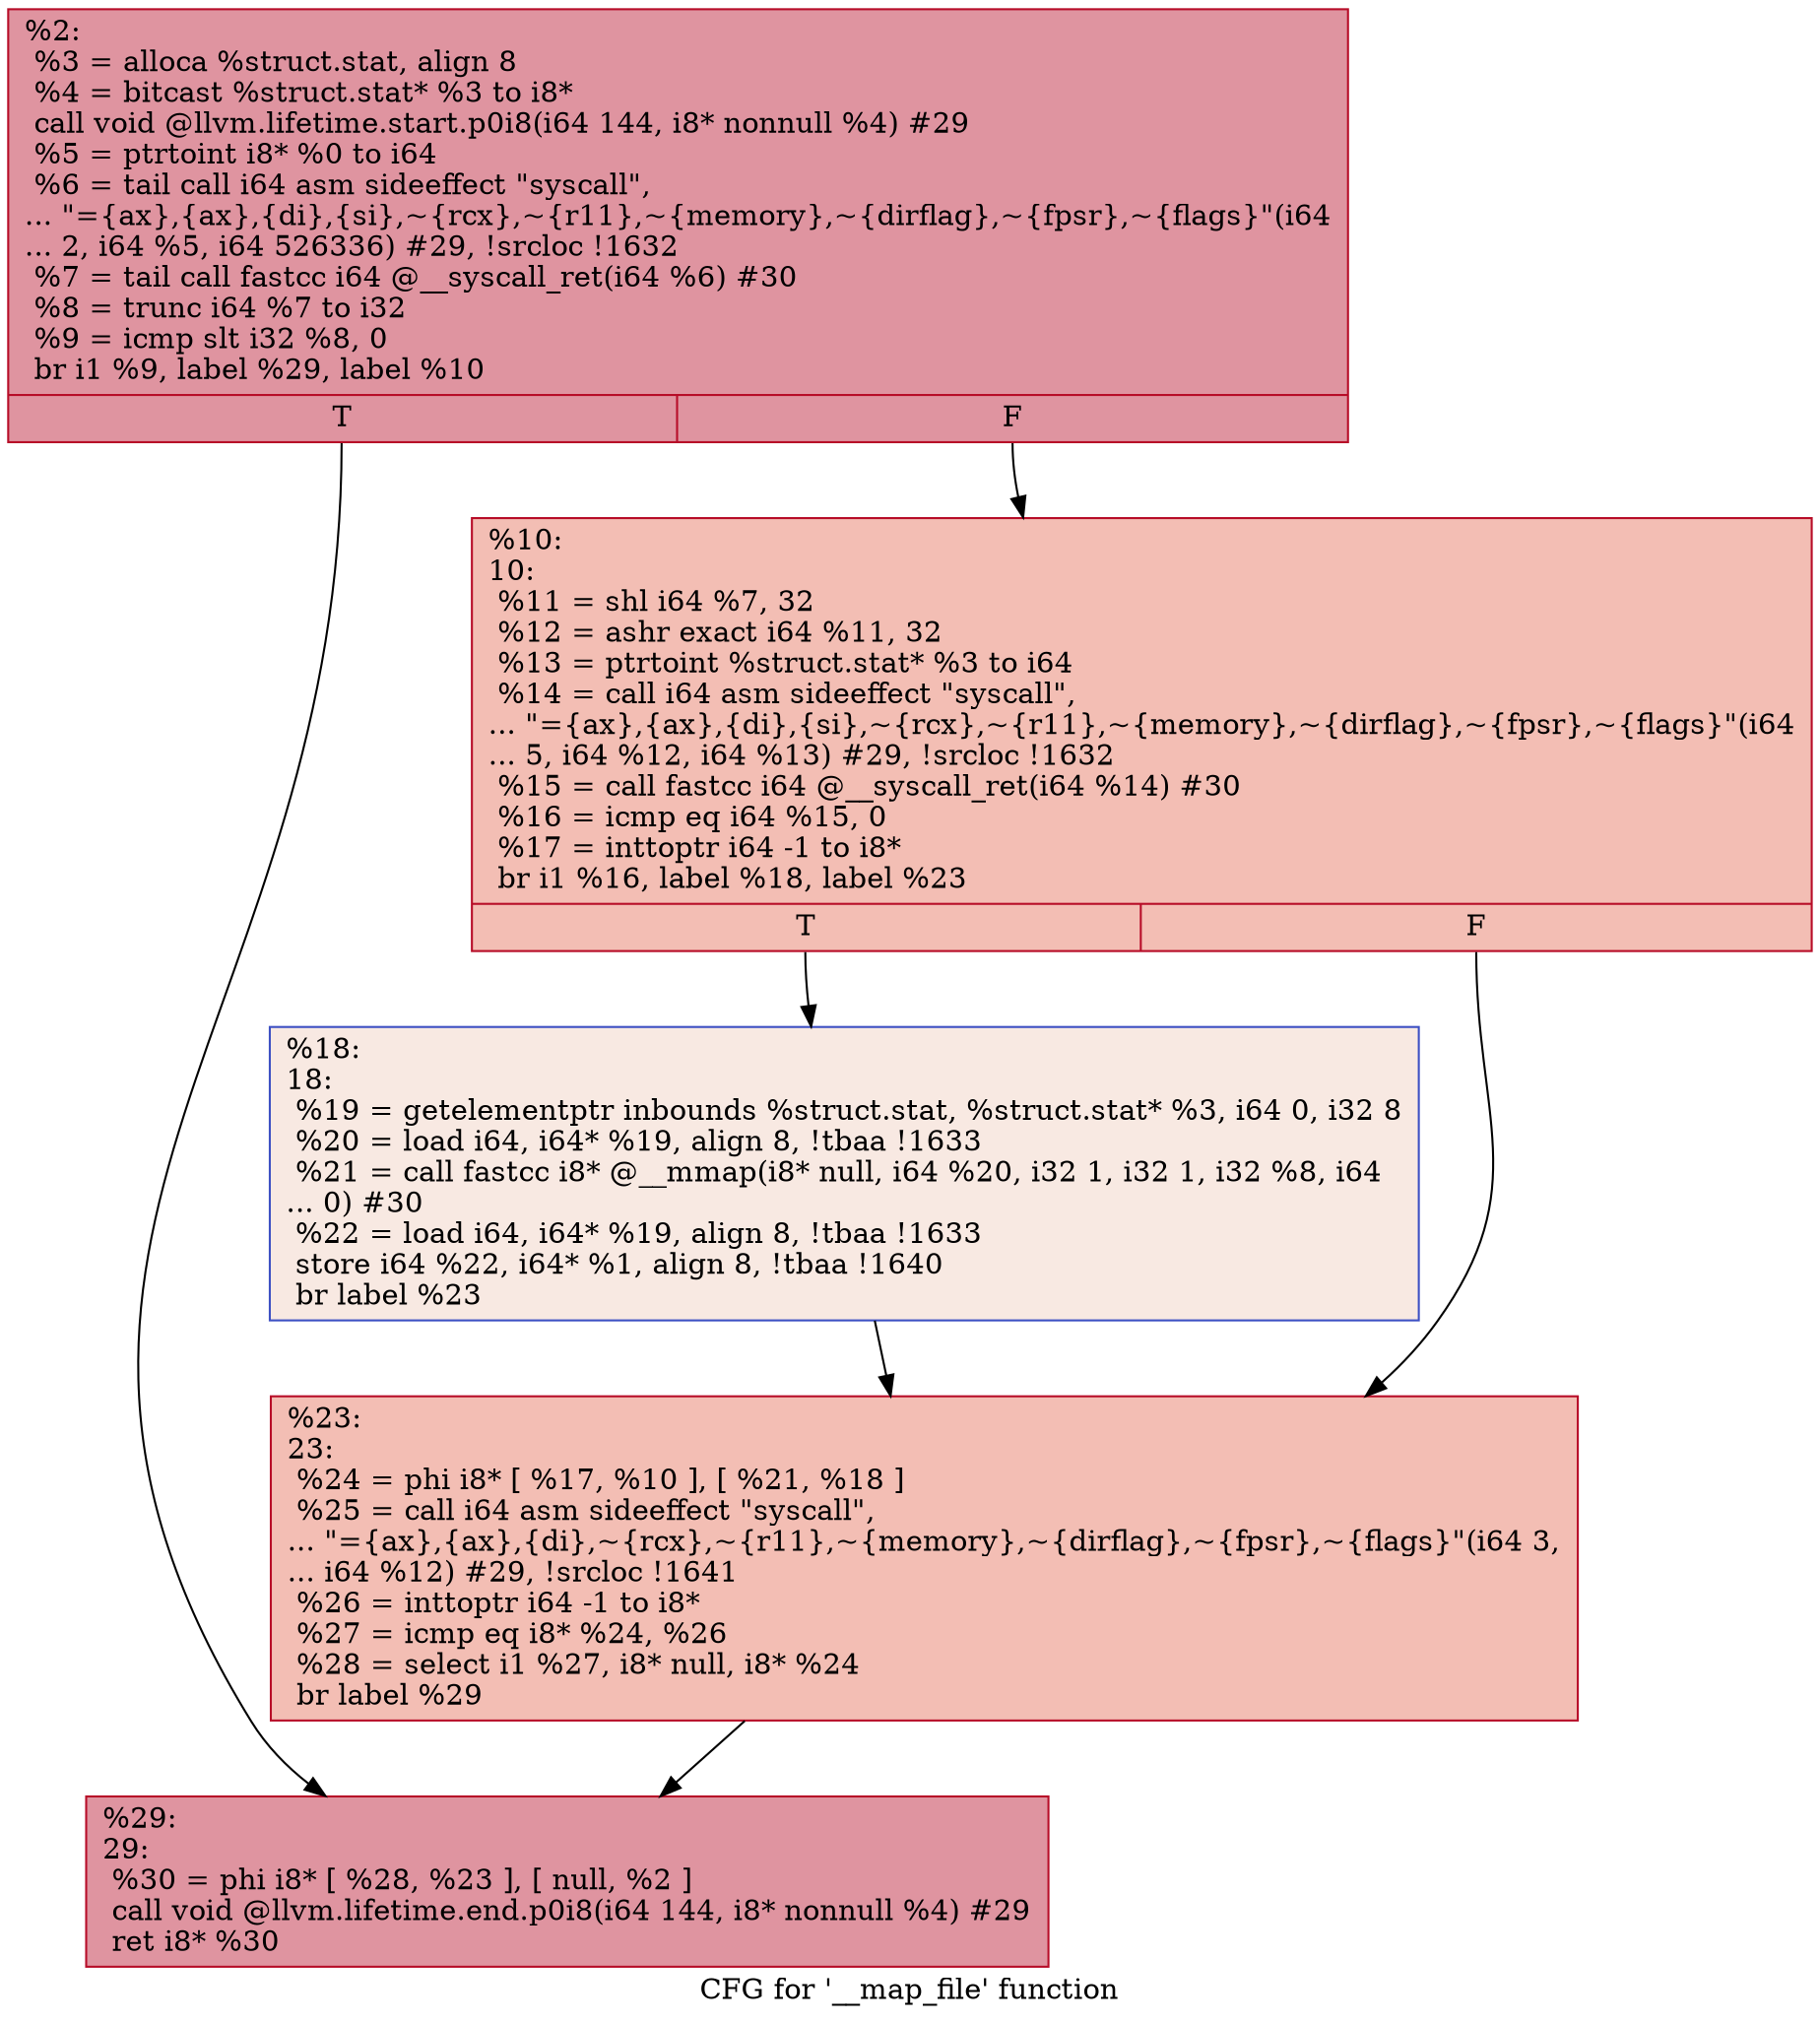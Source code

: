 digraph "CFG for '__map_file' function" {
	label="CFG for '__map_file' function";

	Node0x18a6a30 [shape=record,color="#b70d28ff", style=filled, fillcolor="#b70d2870",label="{%2:\l  %3 = alloca %struct.stat, align 8\l  %4 = bitcast %struct.stat* %3 to i8*\l  call void @llvm.lifetime.start.p0i8(i64 144, i8* nonnull %4) #29\l  %5 = ptrtoint i8* %0 to i64\l  %6 = tail call i64 asm sideeffect \"syscall\",\l... \"=\{ax\},\{ax\},\{di\},\{si\},~\{rcx\},~\{r11\},~\{memory\},~\{dirflag\},~\{fpsr\},~\{flags\}\"(i64\l... 2, i64 %5, i64 526336) #29, !srcloc !1632\l  %7 = tail call fastcc i64 @__syscall_ret(i64 %6) #30\l  %8 = trunc i64 %7 to i32\l  %9 = icmp slt i32 %8, 0\l  br i1 %9, label %29, label %10\l|{<s0>T|<s1>F}}"];
	Node0x18a6a30:s0 -> Node0x18a6b70;
	Node0x18a6a30:s1 -> Node0x18a6a80;
	Node0x18a6a80 [shape=record,color="#b70d28ff", style=filled, fillcolor="#e36c5570",label="{%10:\l10:                                               \l  %11 = shl i64 %7, 32\l  %12 = ashr exact i64 %11, 32\l  %13 = ptrtoint %struct.stat* %3 to i64\l  %14 = call i64 asm sideeffect \"syscall\",\l... \"=\{ax\},\{ax\},\{di\},\{si\},~\{rcx\},~\{r11\},~\{memory\},~\{dirflag\},~\{fpsr\},~\{flags\}\"(i64\l... 5, i64 %12, i64 %13) #29, !srcloc !1632\l  %15 = call fastcc i64 @__syscall_ret(i64 %14) #30\l  %16 = icmp eq i64 %15, 0\l  %17 = inttoptr i64 -1 to i8*\l  br i1 %16, label %18, label %23\l|{<s0>T|<s1>F}}"];
	Node0x18a6a80:s0 -> Node0x18a6ad0;
	Node0x18a6a80:s1 -> Node0x18a6b20;
	Node0x18a6ad0 [shape=record,color="#3d50c3ff", style=filled, fillcolor="#efcebd70",label="{%18:\l18:                                               \l  %19 = getelementptr inbounds %struct.stat, %struct.stat* %3, i64 0, i32 8\l  %20 = load i64, i64* %19, align 8, !tbaa !1633\l  %21 = call fastcc i8* @__mmap(i8* null, i64 %20, i32 1, i32 1, i32 %8, i64\l... 0) #30\l  %22 = load i64, i64* %19, align 8, !tbaa !1633\l  store i64 %22, i64* %1, align 8, !tbaa !1640\l  br label %23\l}"];
	Node0x18a6ad0 -> Node0x18a6b20;
	Node0x18a6b20 [shape=record,color="#b70d28ff", style=filled, fillcolor="#e36c5570",label="{%23:\l23:                                               \l  %24 = phi i8* [ %17, %10 ], [ %21, %18 ]\l  %25 = call i64 asm sideeffect \"syscall\",\l... \"=\{ax\},\{ax\},\{di\},~\{rcx\},~\{r11\},~\{memory\},~\{dirflag\},~\{fpsr\},~\{flags\}\"(i64 3,\l... i64 %12) #29, !srcloc !1641\l  %26 = inttoptr i64 -1 to i8*\l  %27 = icmp eq i8* %24, %26\l  %28 = select i1 %27, i8* null, i8* %24\l  br label %29\l}"];
	Node0x18a6b20 -> Node0x18a6b70;
	Node0x18a6b70 [shape=record,color="#b70d28ff", style=filled, fillcolor="#b70d2870",label="{%29:\l29:                                               \l  %30 = phi i8* [ %28, %23 ], [ null, %2 ]\l  call void @llvm.lifetime.end.p0i8(i64 144, i8* nonnull %4) #29\l  ret i8* %30\l}"];
}
